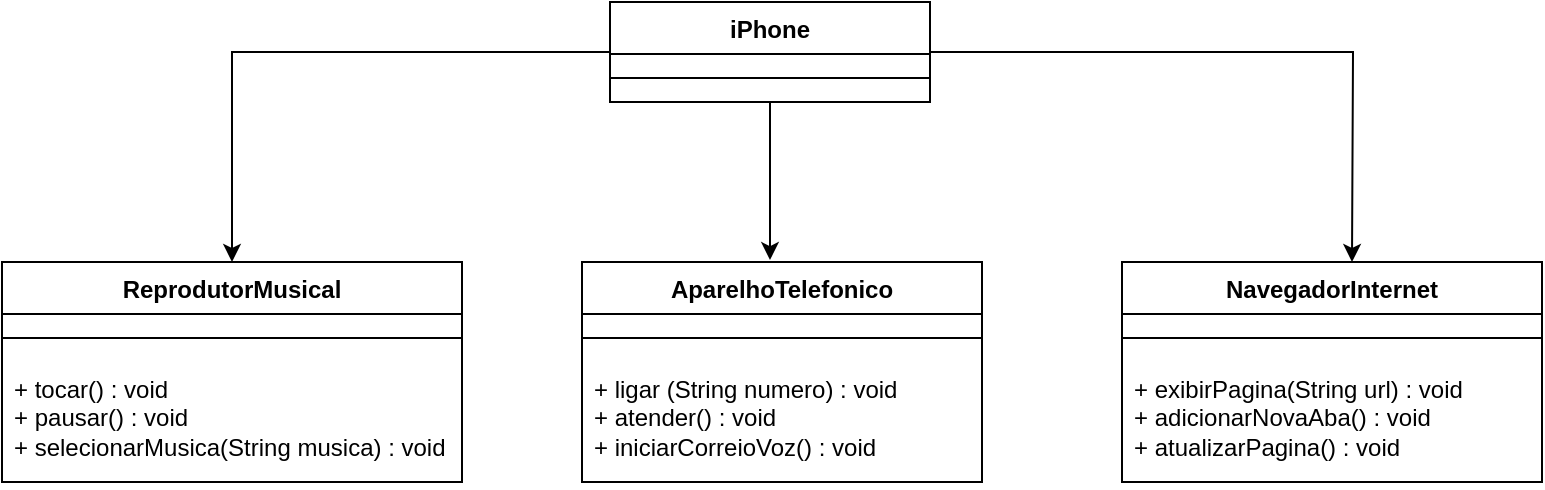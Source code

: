 <mxfile version="24.7.16">
  <diagram name="Página-1" id="kyojUJmuCbQzKFvBoDk9">
    <mxGraphModel dx="1120" dy="434" grid="1" gridSize="10" guides="1" tooltips="1" connect="1" arrows="1" fold="1" page="1" pageScale="1" pageWidth="827" pageHeight="1169" math="0" shadow="0">
      <root>
        <mxCell id="0" />
        <mxCell id="1" parent="0" />
        <mxCell id="rd3y8LGX4Kn5vU1c2il--18" style="edgeStyle=orthogonalEdgeStyle;rounded=0;orthogonalLoop=1;jettySize=auto;html=1;entryX=0.5;entryY=0;entryDx=0;entryDy=0;" edge="1" parent="1" source="rd3y8LGX4Kn5vU1c2il--1" target="rd3y8LGX4Kn5vU1c2il--6">
          <mxGeometry relative="1" as="geometry" />
        </mxCell>
        <mxCell id="rd3y8LGX4Kn5vU1c2il--1" value="iPhone" style="swimlane;fontStyle=1;align=center;verticalAlign=top;childLayout=stackLayout;horizontal=1;startSize=26;horizontalStack=0;resizeParent=1;resizeParentMax=0;resizeLast=0;collapsible=1;marginBottom=0;whiteSpace=wrap;html=1;" vertex="1" parent="1">
          <mxGeometry x="334" y="30" width="160" height="50" as="geometry" />
        </mxCell>
        <mxCell id="rd3y8LGX4Kn5vU1c2il--3" value="" style="line;strokeWidth=1;fillColor=none;align=left;verticalAlign=middle;spacingTop=-1;spacingLeft=3;spacingRight=3;rotatable=0;labelPosition=right;points=[];portConstraint=eastwest;strokeColor=inherit;" vertex="1" parent="rd3y8LGX4Kn5vU1c2il--1">
          <mxGeometry y="26" width="160" height="24" as="geometry" />
        </mxCell>
        <mxCell id="rd3y8LGX4Kn5vU1c2il--6" value="ReprodutorMusical" style="swimlane;fontStyle=1;align=center;verticalAlign=top;childLayout=stackLayout;horizontal=1;startSize=26;horizontalStack=0;resizeParent=1;resizeParentMax=0;resizeLast=0;collapsible=1;marginBottom=0;whiteSpace=wrap;html=1;" vertex="1" parent="1">
          <mxGeometry x="30" y="160" width="230" height="110" as="geometry" />
        </mxCell>
        <mxCell id="rd3y8LGX4Kn5vU1c2il--8" value="" style="line;strokeWidth=1;fillColor=none;align=left;verticalAlign=middle;spacingTop=-1;spacingLeft=3;spacingRight=3;rotatable=0;labelPosition=right;points=[];portConstraint=eastwest;strokeColor=inherit;" vertex="1" parent="rd3y8LGX4Kn5vU1c2il--6">
          <mxGeometry y="26" width="230" height="24" as="geometry" />
        </mxCell>
        <mxCell id="rd3y8LGX4Kn5vU1c2il--9" value="+ tocar() : void&lt;div&gt;+ pausar() : void&lt;/div&gt;&lt;div&gt;+ selecionarMusica(String musica) : void&lt;/div&gt;&lt;div&gt;&lt;br&gt;&lt;/div&gt;" style="text;strokeColor=none;fillColor=none;align=left;verticalAlign=top;spacingLeft=4;spacingRight=4;overflow=hidden;rotatable=0;points=[[0,0.5],[1,0.5]];portConstraint=eastwest;whiteSpace=wrap;html=1;" vertex="1" parent="rd3y8LGX4Kn5vU1c2il--6">
          <mxGeometry y="50" width="230" height="60" as="geometry" />
        </mxCell>
        <mxCell id="rd3y8LGX4Kn5vU1c2il--10" value="AparelhoTelefonico" style="swimlane;fontStyle=1;align=center;verticalAlign=top;childLayout=stackLayout;horizontal=1;startSize=26;horizontalStack=0;resizeParent=1;resizeParentMax=0;resizeLast=0;collapsible=1;marginBottom=0;whiteSpace=wrap;html=1;" vertex="1" parent="1">
          <mxGeometry x="320" y="160" width="200" height="110" as="geometry">
            <mxRectangle x="320" y="160" width="100" height="30" as="alternateBounds" />
          </mxGeometry>
        </mxCell>
        <mxCell id="rd3y8LGX4Kn5vU1c2il--12" value="" style="line;strokeWidth=1;fillColor=none;align=left;verticalAlign=middle;spacingTop=-1;spacingLeft=3;spacingRight=3;rotatable=0;labelPosition=right;points=[];portConstraint=eastwest;strokeColor=inherit;" vertex="1" parent="rd3y8LGX4Kn5vU1c2il--10">
          <mxGeometry y="26" width="200" height="24" as="geometry" />
        </mxCell>
        <mxCell id="rd3y8LGX4Kn5vU1c2il--13" value="+ ligar (String numero) : void&lt;div&gt;+ atender() : void&lt;/div&gt;&lt;div&gt;+ iniciarCorreioVoz() : void&lt;/div&gt;" style="text;strokeColor=none;fillColor=none;align=left;verticalAlign=top;spacingLeft=4;spacingRight=4;overflow=hidden;rotatable=0;points=[[0,0.5],[1,0.5]];portConstraint=eastwest;whiteSpace=wrap;html=1;" vertex="1" parent="rd3y8LGX4Kn5vU1c2il--10">
          <mxGeometry y="50" width="200" height="60" as="geometry" />
        </mxCell>
        <mxCell id="rd3y8LGX4Kn5vU1c2il--14" value="NavegadorInternet" style="swimlane;fontStyle=1;align=center;verticalAlign=top;childLayout=stackLayout;horizontal=1;startSize=26;horizontalStack=0;resizeParent=1;resizeParentMax=0;resizeLast=0;collapsible=1;marginBottom=0;whiteSpace=wrap;html=1;" vertex="1" parent="1">
          <mxGeometry x="590" y="160" width="210" height="110" as="geometry" />
        </mxCell>
        <mxCell id="rd3y8LGX4Kn5vU1c2il--16" value="" style="line;strokeWidth=1;fillColor=none;align=left;verticalAlign=middle;spacingTop=-1;spacingLeft=3;spacingRight=3;rotatable=0;labelPosition=right;points=[];portConstraint=eastwest;strokeColor=inherit;" vertex="1" parent="rd3y8LGX4Kn5vU1c2il--14">
          <mxGeometry y="26" width="210" height="24" as="geometry" />
        </mxCell>
        <mxCell id="rd3y8LGX4Kn5vU1c2il--17" value="+ exibirPagina(String url) : void&lt;div&gt;+ adicionarNovaAba() : void&lt;/div&gt;&lt;div&gt;+ atualizarPagina() : void&lt;/div&gt;" style="text;strokeColor=none;fillColor=none;align=left;verticalAlign=top;spacingLeft=4;spacingRight=4;overflow=hidden;rotatable=0;points=[[0,0.5],[1,0.5]];portConstraint=eastwest;whiteSpace=wrap;html=1;" vertex="1" parent="rd3y8LGX4Kn5vU1c2il--14">
          <mxGeometry y="50" width="210" height="60" as="geometry" />
        </mxCell>
        <mxCell id="rd3y8LGX4Kn5vU1c2il--19" style="edgeStyle=orthogonalEdgeStyle;rounded=0;orthogonalLoop=1;jettySize=auto;html=1;entryX=0.47;entryY=-0.009;entryDx=0;entryDy=0;entryPerimeter=0;" edge="1" parent="1" source="rd3y8LGX4Kn5vU1c2il--1" target="rd3y8LGX4Kn5vU1c2il--10">
          <mxGeometry relative="1" as="geometry" />
        </mxCell>
        <mxCell id="rd3y8LGX4Kn5vU1c2il--20" style="edgeStyle=orthogonalEdgeStyle;rounded=0;orthogonalLoop=1;jettySize=auto;html=1;" edge="1" parent="1" source="rd3y8LGX4Kn5vU1c2il--1">
          <mxGeometry relative="1" as="geometry">
            <mxPoint x="705" y="160" as="targetPoint" />
          </mxGeometry>
        </mxCell>
      </root>
    </mxGraphModel>
  </diagram>
</mxfile>
